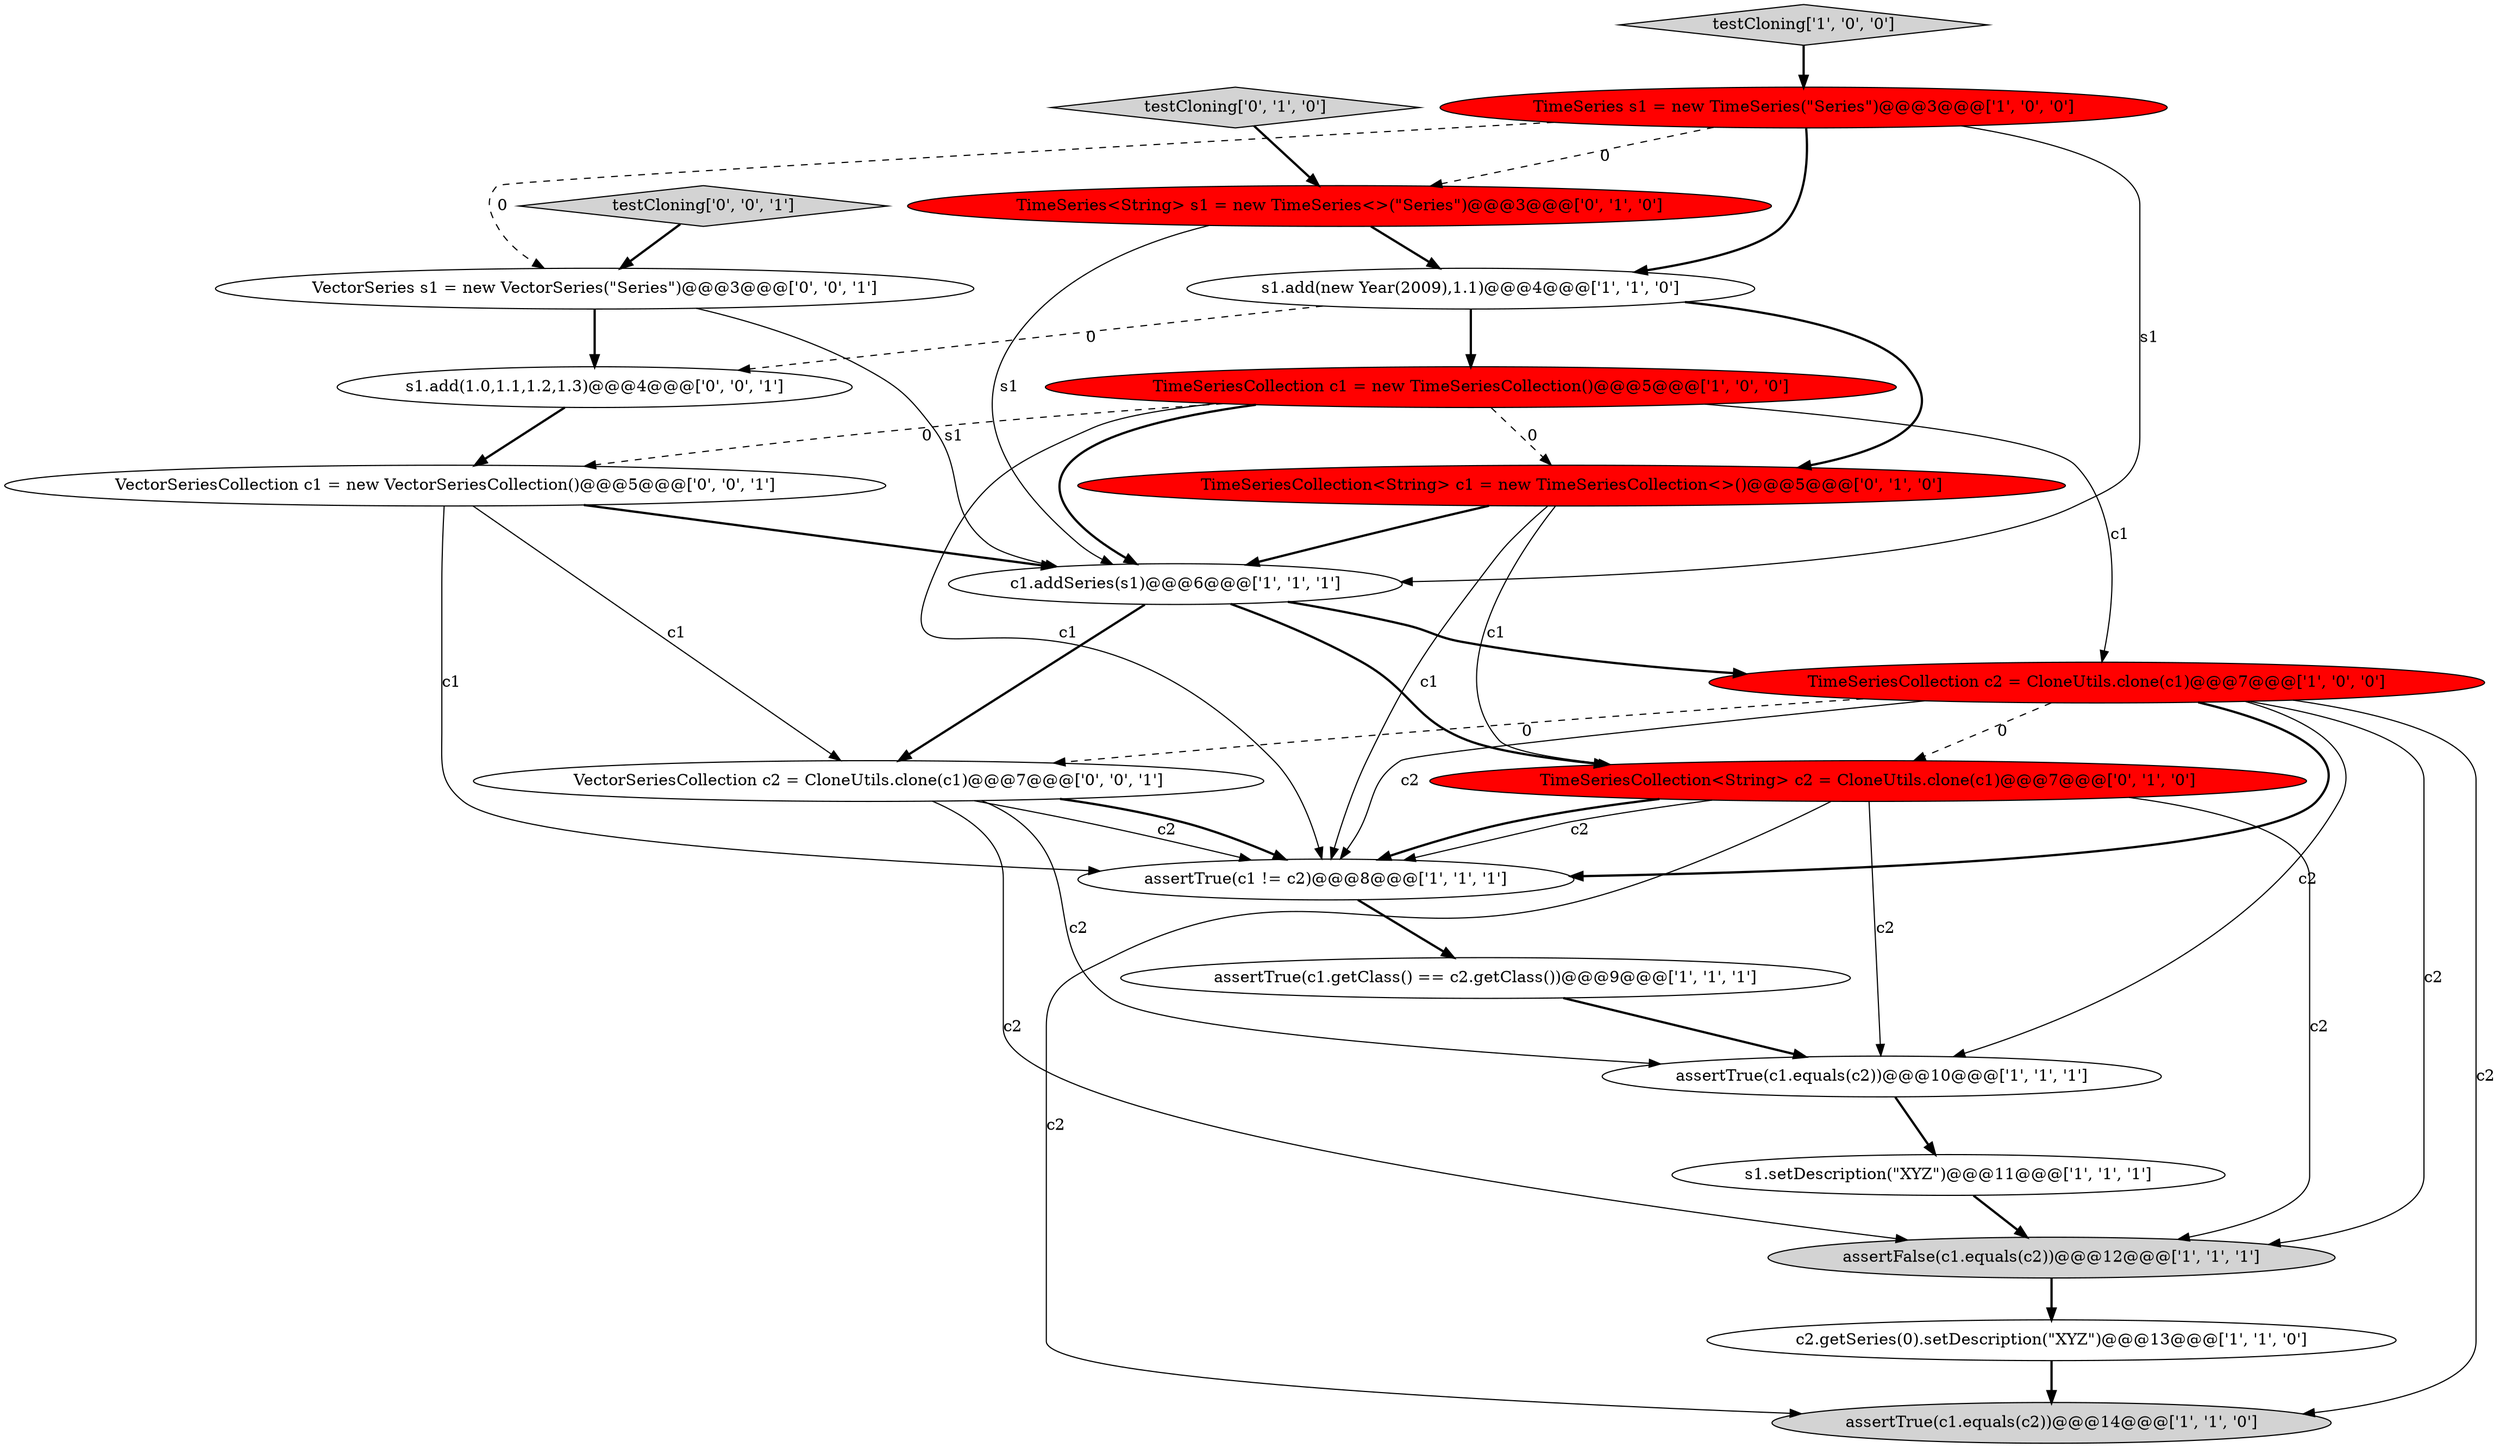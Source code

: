 digraph {
10 [style = filled, label = "c1.addSeries(s1)@@@6@@@['1', '1', '1']", fillcolor = white, shape = ellipse image = "AAA0AAABBB1BBB"];
4 [style = filled, label = "TimeSeries s1 = new TimeSeries(\"Series\")@@@3@@@['1', '0', '0']", fillcolor = red, shape = ellipse image = "AAA1AAABBB1BBB"];
9 [style = filled, label = "TimeSeriesCollection c2 = CloneUtils.clone(c1)@@@7@@@['1', '0', '0']", fillcolor = red, shape = ellipse image = "AAA1AAABBB1BBB"];
13 [style = filled, label = "TimeSeriesCollection<String> c1 = new TimeSeriesCollection<>()@@@5@@@['0', '1', '0']", fillcolor = red, shape = ellipse image = "AAA1AAABBB2BBB"];
0 [style = filled, label = "assertTrue(c1 != c2)@@@8@@@['1', '1', '1']", fillcolor = white, shape = ellipse image = "AAA0AAABBB1BBB"];
7 [style = filled, label = "assertTrue(c1.equals(c2))@@@10@@@['1', '1', '1']", fillcolor = white, shape = ellipse image = "AAA0AAABBB1BBB"];
20 [style = filled, label = "s1.add(1.0,1.1,1.2,1.3)@@@4@@@['0', '0', '1']", fillcolor = white, shape = ellipse image = "AAA0AAABBB3BBB"];
8 [style = filled, label = "testCloning['1', '0', '0']", fillcolor = lightgray, shape = diamond image = "AAA0AAABBB1BBB"];
5 [style = filled, label = "s1.setDescription(\"XYZ\")@@@11@@@['1', '1', '1']", fillcolor = white, shape = ellipse image = "AAA0AAABBB1BBB"];
18 [style = filled, label = "testCloning['0', '0', '1']", fillcolor = lightgray, shape = diamond image = "AAA0AAABBB3BBB"];
1 [style = filled, label = "s1.add(new Year(2009),1.1)@@@4@@@['1', '1', '0']", fillcolor = white, shape = ellipse image = "AAA0AAABBB1BBB"];
11 [style = filled, label = "TimeSeriesCollection c1 = new TimeSeriesCollection()@@@5@@@['1', '0', '0']", fillcolor = red, shape = ellipse image = "AAA1AAABBB1BBB"];
16 [style = filled, label = "TimeSeriesCollection<String> c2 = CloneUtils.clone(c1)@@@7@@@['0', '1', '0']", fillcolor = red, shape = ellipse image = "AAA1AAABBB2BBB"];
12 [style = filled, label = "assertTrue(c1.equals(c2))@@@14@@@['1', '1', '0']", fillcolor = lightgray, shape = ellipse image = "AAA0AAABBB1BBB"];
19 [style = filled, label = "VectorSeriesCollection c2 = CloneUtils.clone(c1)@@@7@@@['0', '0', '1']", fillcolor = white, shape = ellipse image = "AAA0AAABBB3BBB"];
2 [style = filled, label = "assertFalse(c1.equals(c2))@@@12@@@['1', '1', '1']", fillcolor = lightgray, shape = ellipse image = "AAA0AAABBB1BBB"];
3 [style = filled, label = "c2.getSeries(0).setDescription(\"XYZ\")@@@13@@@['1', '1', '0']", fillcolor = white, shape = ellipse image = "AAA0AAABBB1BBB"];
6 [style = filled, label = "assertTrue(c1.getClass() == c2.getClass())@@@9@@@['1', '1', '1']", fillcolor = white, shape = ellipse image = "AAA0AAABBB1BBB"];
15 [style = filled, label = "TimeSeries<String> s1 = new TimeSeries<>(\"Series\")@@@3@@@['0', '1', '0']", fillcolor = red, shape = ellipse image = "AAA1AAABBB2BBB"];
21 [style = filled, label = "VectorSeriesCollection c1 = new VectorSeriesCollection()@@@5@@@['0', '0', '1']", fillcolor = white, shape = ellipse image = "AAA0AAABBB3BBB"];
14 [style = filled, label = "testCloning['0', '1', '0']", fillcolor = lightgray, shape = diamond image = "AAA0AAABBB2BBB"];
17 [style = filled, label = "VectorSeries s1 = new VectorSeries(\"Series\")@@@3@@@['0', '0', '1']", fillcolor = white, shape = ellipse image = "AAA0AAABBB3BBB"];
13->10 [style = bold, label=""];
21->10 [style = bold, label=""];
16->0 [style = bold, label=""];
9->16 [style = dashed, label="0"];
9->0 [style = solid, label="c2"];
9->0 [style = bold, label=""];
19->2 [style = solid, label="c2"];
4->17 [style = dashed, label="0"];
0->6 [style = bold, label=""];
17->10 [style = solid, label="s1"];
10->19 [style = bold, label=""];
2->3 [style = bold, label=""];
11->0 [style = solid, label="c1"];
18->17 [style = bold, label=""];
16->7 [style = solid, label="c2"];
3->12 [style = bold, label=""];
16->12 [style = solid, label="c2"];
21->0 [style = solid, label="c1"];
19->0 [style = solid, label="c2"];
1->13 [style = bold, label=""];
9->7 [style = solid, label="c2"];
19->0 [style = bold, label=""];
1->11 [style = bold, label=""];
20->21 [style = bold, label=""];
16->0 [style = solid, label="c2"];
1->20 [style = dashed, label="0"];
9->19 [style = dashed, label="0"];
13->16 [style = solid, label="c1"];
5->2 [style = bold, label=""];
7->5 [style = bold, label=""];
11->13 [style = dashed, label="0"];
15->10 [style = solid, label="s1"];
16->2 [style = solid, label="c2"];
10->16 [style = bold, label=""];
11->10 [style = bold, label=""];
9->2 [style = solid, label="c2"];
4->15 [style = dashed, label="0"];
19->7 [style = solid, label="c2"];
4->10 [style = solid, label="s1"];
14->15 [style = bold, label=""];
10->9 [style = bold, label=""];
4->1 [style = bold, label=""];
8->4 [style = bold, label=""];
9->12 [style = solid, label="c2"];
6->7 [style = bold, label=""];
21->19 [style = solid, label="c1"];
13->0 [style = solid, label="c1"];
11->9 [style = solid, label="c1"];
17->20 [style = bold, label=""];
15->1 [style = bold, label=""];
11->21 [style = dashed, label="0"];
}
